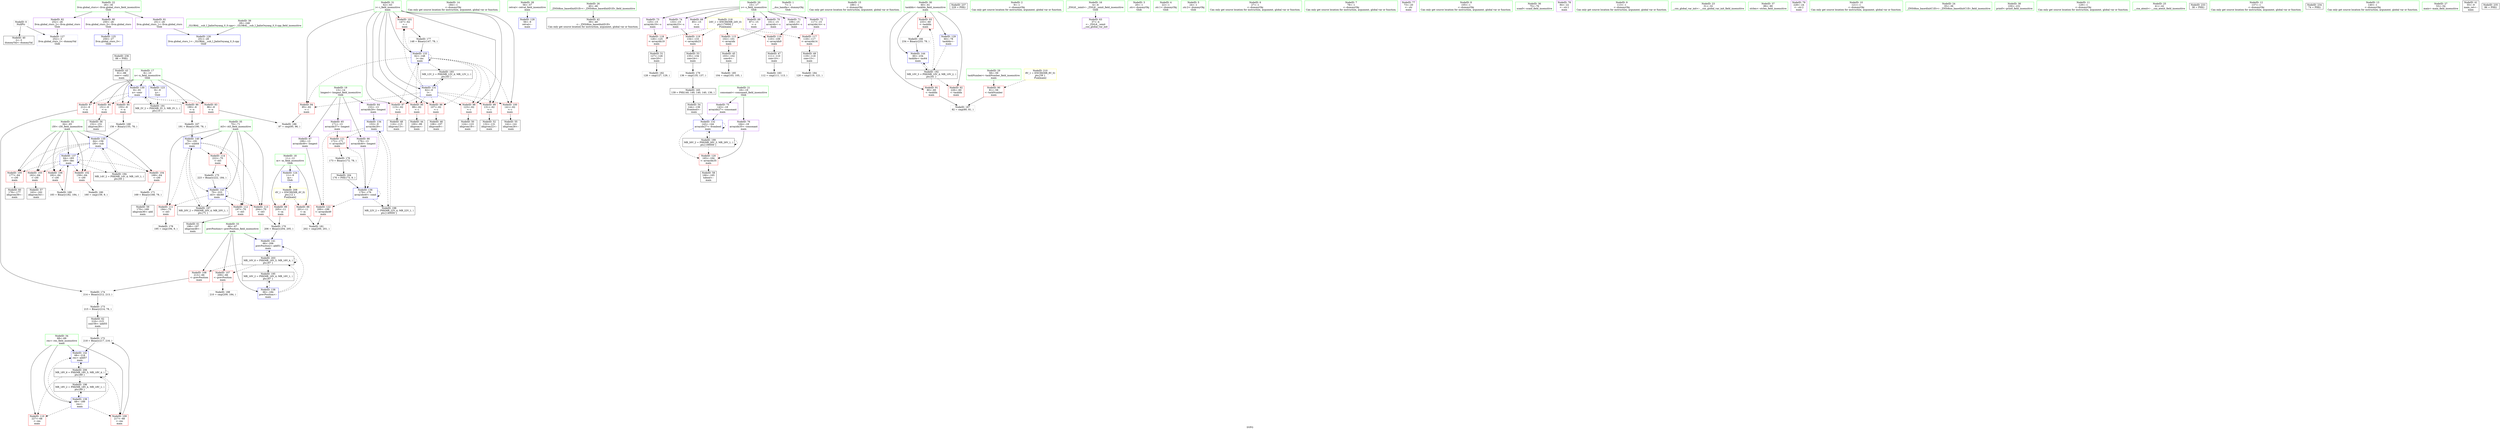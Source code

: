digraph "SVFG" {
	label="SVFG";

	Node0x55f0bead34e0 [shape=record,color=grey,label="{NodeID: 0\nNullPtr}"];
	Node0x55f0bead34e0 -> Node0x55f0beaec810[style=solid];
	Node0x55f0bead34e0 -> Node0x55f0beaf30b0[style=solid];
	Node0x55f0beaf6dd0 [shape=record,color=grey,label="{NodeID: 180\n160 = cmp(159, 9, )\n}"];
	Node0x55f0beaecfc0 [shape=record,color=red,label="{NodeID: 97\n115\<--62\n\<--i\nmain\n}"];
	Node0x55f0beaecfc0 -> Node0x55f0beaedf10[style=solid];
	Node0x55f0bead4f60 [shape=record,color=green,label="{NodeID: 14\n184\<--1\n\<--dummyObj\nCan only get source location for instruction, argument, global var or function.}"];
	Node0x55f0beaf14b0 [shape=record,color=black,label="{NodeID: 194\nMR_14V_2 = PHI(MR_14V_4, MR_14V_1, )\npts\{65 \}\n}"];
	Node0x55f0beaf14b0 -> Node0x55f0beaf3760[style=dashed];
	Node0x55f0beaedb20 [shape=record,color=red,label="{NodeID: 111\n194\<--70\n\<--i43\nmain\n}"];
	Node0x55f0beaedb20 -> Node0x55f0beaf6ad0[style=solid];
	Node0x55f0beaebd90 [shape=record,color=green,label="{NodeID: 28\n56\<--57\nretval\<--retval_field_insensitive\nmain\n}"];
	Node0x55f0beaebd90 -> Node0x55f0beaf31b0[style=solid];
	Node0x55f0beb05070 [shape=record,color=yellow,style=double,label="{NodeID: 208\n4V_1 = ENCHI(MR_4V_0)\npts\{12 \}\nFun[main]}"];
	Node0x55f0beb05070 -> Node0x55f0beaf0020[style=dashed];
	Node0x55f0beb05070 -> Node0x55f0beaf00f0[style=dashed];
	Node0x55f0beaf2eb0 [shape=record,color=blue,label="{NodeID: 125\n250\<--27\nllvm.global_ctors_0\<--\nGlob }"];
	Node0x55f0beaec9e0 [shape=record,color=black,label="{NodeID: 42\n39\<--40\n\<--_ZNSt8ios_base4InitD1Ev\nCan only get source location for instruction, argument, global var or function.}"];
	Node0x55f0beaf3aa0 [shape=record,color=blue,label="{NodeID: 139\n68\<--189\nres\<--\nmain\n}"];
	Node0x55f0beaf3aa0 -> Node0x55f0beaed980[style=dashed];
	Node0x55f0beaf3aa0 -> Node0x55f0beaeda50[style=dashed];
	Node0x55f0beaf3aa0 -> Node0x55f0beaf3d10[style=dashed];
	Node0x55f0beaf3aa0 -> Node0x55f0beb00e50[style=dashed];
	Node0x55f0beaf3aa0 -> Node0x55f0beb04050[style=dashed];
	Node0x55f0beaee590 [shape=record,color=black,label="{NodeID: 56\n152\<--151\nidxprom28\<--\nmain\n}"];
	Node0x55f0beb0f8b0 [shape=record,color=black,label="{NodeID: 236\n88 = PHI()\n}"];
	Node0x55f0beb0f8b0 -> Node0x55f0beaecae0[style=solid];
	Node0x55f0beaef0f0 [shape=record,color=purple,label="{NodeID: 70\n101\<--15\narrayidx\<--s\nmain\n}"];
	Node0x55f0beaef0f0 -> Node0x55f0beaede60[style=solid];
	Node0x55f0beaf5a50 [shape=record,color=grey,label="{NodeID: 167\n191 = Binary(190, 78, )\n}"];
	Node0x55f0beaf5a50 -> Node0x55f0beaf3b70[style=solid];
	Node0x55f0beaefce0 [shape=record,color=red,label="{NodeID: 84\n151\<--8\n\<--n\nmain\n}"];
	Node0x55f0beaefce0 -> Node0x55f0beaee590[style=solid];
	Node0x55f0bead3e10 [shape=record,color=green,label="{NodeID: 1\n7\<--1\n__dso_handle\<--dummyObj\nGlob }"];
	Node0x55f0beaf6f50 [shape=record,color=grey,label="{NodeID: 181\n202 = cmp(200, 201, )\n}"];
	Node0x55f0beaed090 [shape=record,color=red,label="{NodeID: 98\n123\<--62\n\<--i\nmain\n}"];
	Node0x55f0beaed090 -> Node0x55f0beaee0b0[style=solid];
	Node0x55f0bead5030 [shape=record,color=green,label="{NodeID: 15\n189\<--1\n\<--dummyObj\nCan only get source location for instruction, argument, global var or function.}"];
	Node0x55f0beaf15a0 [shape=record,color=black,label="{NodeID: 195\nMR_16V_2 = PHI(MR_16V_4, MR_16V_1, )\npts\{67 \}\n}"];
	Node0x55f0beaf15a0 -> Node0x55f0beaf39d0[style=dashed];
	Node0x55f0beaedbf0 [shape=record,color=red,label="{NodeID: 112\n197\<--70\n\<--i43\nmain\n}"];
	Node0x55f0beaedbf0 -> Node0x55f0beaee9a0[style=solid];
	Node0x55f0beaebe60 [shape=record,color=green,label="{NodeID: 29\n58\<--59\ntaskNumber\<--taskNumber_field_insensitive\nmain\n}"];
	Node0x55f0beaebe60 -> Node0x55f0beaf01c0[style=solid];
	Node0x55f0beaf2fb0 [shape=record,color=blue,label="{NodeID: 126\n251\<--28\nllvm.global_ctors_1\<--_GLOBAL__sub_I_JialinOuyang_0_0.cpp\nGlob }"];
	Node0x55f0beaecae0 [shape=record,color=black,label="{NodeID: 43\n91\<--88\nconv\<--call2\nmain\n}"];
	Node0x55f0beaecae0 -> Node0x55f0beaf3350[style=solid];
	Node0x55f0beaf3b70 [shape=record,color=blue,label="{NodeID: 140\n70\<--191\ni43\<--sub44\nmain\n}"];
	Node0x55f0beaf3b70 -> Node0x55f0beaedb20[style=dashed];
	Node0x55f0beaf3b70 -> Node0x55f0beaedbf0[style=dashed];
	Node0x55f0beaf3b70 -> Node0x55f0beaedcc0[style=dashed];
	Node0x55f0beaf3b70 -> Node0x55f0beaedd90[style=dashed];
	Node0x55f0beaf3b70 -> Node0x55f0beaf3de0[style=dashed];
	Node0x55f0beaf3b70 -> Node0x55f0beb01350[style=dashed];
	Node0x55f0beaee660 [shape=record,color=black,label="{NodeID: 57\n163\<--162\nidxprom34\<--\nmain\n}"];
	Node0x55f0beb0fa10 [shape=record,color=black,label="{NodeID: 237\n229 = PHI()\n}"];
	Node0x55f0beaef1c0 [shape=record,color=purple,label="{NodeID: 71\n109\<--15\narrayidx9\<--s\nmain\n}"];
	Node0x55f0beaef1c0 -> Node0x55f0beaf2700[style=solid];
	Node0x55f0beaf5bd0 [shape=record,color=grey,label="{NodeID: 168\n156 = Binary(155, 78, )\n}"];
	Node0x55f0beaf5bd0 -> Node0x55f0beaf3760[style=solid];
	Node0x55f0beaefdb0 [shape=record,color=red,label="{NodeID: 85\n155\<--8\n\<--n\nmain\n}"];
	Node0x55f0beaefdb0 -> Node0x55f0beaf5bd0[style=solid];
	Node0x55f0bead25f0 [shape=record,color=green,label="{NodeID: 2\n9\<--1\n\<--dummyObj\nCan only get source location for instruction, argument, global var or function.}"];
	Node0x55f0beaf70d0 [shape=record,color=grey,label="{NodeID: 182\n128 = cmp(127, 129, )\n}"];
	Node0x55f0beaed160 [shape=record,color=red,label="{NodeID: 99\n131\<--62\n\<--i\nmain\n}"];
	Node0x55f0beaed160 -> Node0x55f0beaee250[style=solid];
	Node0x55f0bead4310 [shape=record,color=green,label="{NodeID: 16\n4\<--6\n_ZStL8__ioinit\<--_ZStL8__ioinit_field_insensitive\nGlob }"];
	Node0x55f0bead4310 -> Node0x55f0beaeeb40[style=solid];
	Node0x55f0beb00e50 [shape=record,color=black,label="{NodeID: 196\nMR_18V_2 = PHI(MR_18V_4, MR_18V_1, )\npts\{69 \}\n}"];
	Node0x55f0beb00e50 -> Node0x55f0beaf3aa0[style=dashed];
	Node0x55f0beaedcc0 [shape=record,color=red,label="{NodeID: 113\n204\<--70\n\<--i43\nmain\n}"];
	Node0x55f0beaedcc0 -> Node0x55f0beaf5ed0[style=solid];
	Node0x55f0beaebf30 [shape=record,color=green,label="{NodeID: 30\n60\<--61\ntaskIdx\<--taskIdx_field_insensitive\nmain\n}"];
	Node0x55f0beaebf30 -> Node0x55f0beaf0290[style=solid];
	Node0x55f0beaebf30 -> Node0x55f0beaf0360[style=solid];
	Node0x55f0beaebf30 -> Node0x55f0beaf0430[style=solid];
	Node0x55f0beaebf30 -> Node0x55f0beaf3280[style=solid];
	Node0x55f0beaebf30 -> Node0x55f0beaf3eb0[style=solid];
	Node0x55f0beb05230 [shape=record,color=yellow,style=double,label="{NodeID: 210\n8V_1 = ENCHI(MR_8V_0)\npts\{59 \}\nFun[main]}"];
	Node0x55f0beb05230 -> Node0x55f0beaf01c0[style=dashed];
	Node0x55f0beaf30b0 [shape=record,color=blue, style = dotted,label="{NodeID: 127\n252\<--3\nllvm.global_ctors_2\<--dummyVal\nGlob }"];
	Node0x55f0beaecbb0 [shape=record,color=black,label="{NodeID: 44\n100\<--99\nidxprom\<--\nmain\n}"];
	Node0x55f0beaf3c40 [shape=record,color=blue,label="{NodeID: 141\n66\<--206\nprevPosition\<--add51\nmain\n}"];
	Node0x55f0beaf3c40 -> Node0x55f0beb03150[style=dashed];
	Node0x55f0beaee730 [shape=record,color=black,label="{NodeID: 58\n166\<--165\ntobool\<--\nmain\n}"];
	Node0x55f0beaef290 [shape=record,color=purple,label="{NodeID: 72\n117\<--15\narrayidx14\<--s\nmain\n}"];
	Node0x55f0beaef290 -> Node0x55f0beaf27d0[style=solid];
	Node0x55f0beaf5d50 [shape=record,color=grey,label="{NodeID: 169\n183 = Binary(182, 184, )\n}"];
	Node0x55f0beaf5d50 -> Node0x55f0beaf3900[style=solid];
	Node0x55f0beaefe80 [shape=record,color=red,label="{NodeID: 86\n190\<--8\n\<--n\nmain\n}"];
	Node0x55f0beaefe80 -> Node0x55f0beaf5a50[style=solid];
	Node0x55f0bead3680 [shape=record,color=green,label="{NodeID: 3\n20\<--1\n.str\<--dummyObj\nGlob }"];
	Node0x55f0beaf7250 [shape=record,color=grey,label="{NodeID: 183\n112 = cmp(111, 113, )\n}"];
	Node0x55f0beaed230 [shape=record,color=red,label="{NodeID: 100\n141\<--62\n\<--i\nmain\n}"];
	Node0x55f0beaed230 -> Node0x55f0beaee4c0[style=solid];
	Node0x55f0bead43e0 [shape=record,color=green,label="{NodeID: 17\n8\<--10\nn\<--n_field_insensitive\nGlob }"];
	Node0x55f0bead43e0 -> Node0x55f0beaefc10[style=solid];
	Node0x55f0bead43e0 -> Node0x55f0beaefce0[style=solid];
	Node0x55f0bead43e0 -> Node0x55f0beaefdb0[style=solid];
	Node0x55f0bead43e0 -> Node0x55f0beaefe80[style=solid];
	Node0x55f0bead43e0 -> Node0x55f0beaeff50[style=solid];
	Node0x55f0bead43e0 -> Node0x55f0beaf2cb0[style=solid];
	Node0x55f0bead43e0 -> Node0x55f0beaf3350[style=solid];
	Node0x55f0beb01350 [shape=record,color=black,label="{NodeID: 197\nMR_20V_2 = PHI(MR_20V_4, MR_20V_1, )\npts\{71 \}\n}"];
	Node0x55f0beb01350 -> Node0x55f0beaf3b70[style=dashed];
	Node0x55f0beaedd90 [shape=record,color=red,label="{NodeID: 114\n222\<--70\n\<--i43\nmain\n}"];
	Node0x55f0beaedd90 -> Node0x55f0beaf6650[style=solid];
	Node0x55f0beaec000 [shape=record,color=green,label="{NodeID: 31\n62\<--63\ni\<--i_field_insensitive\nmain\n}"];
	Node0x55f0beaec000 -> Node0x55f0beaf0500[style=solid];
	Node0x55f0beaec000 -> Node0x55f0beaf05d0[style=solid];
	Node0x55f0beaec000 -> Node0x55f0beaecef0[style=solid];
	Node0x55f0beaec000 -> Node0x55f0beaecfc0[style=solid];
	Node0x55f0beaec000 -> Node0x55f0beaed090[style=solid];
	Node0x55f0beaec000 -> Node0x55f0beaed160[style=solid];
	Node0x55f0beaec000 -> Node0x55f0beaed230[style=solid];
	Node0x55f0beaec000 -> Node0x55f0beaed300[style=solid];
	Node0x55f0beaec000 -> Node0x55f0beaf3420[style=solid];
	Node0x55f0beaec000 -> Node0x55f0beaf35c0[style=solid];
	Node0x55f0beaf31b0 [shape=record,color=blue,label="{NodeID: 128\n56\<--9\nretval\<--\nmain\n}"];
	Node0x55f0beaecc80 [shape=record,color=black,label="{NodeID: 45\n103\<--102\nconv6\<--\nmain\n}"];
	Node0x55f0beaecc80 -> Node0x55f0beaf7550[style=solid];
	Node0x55f0beaf3d10 [shape=record,color=blue,label="{NodeID: 142\n68\<--218\nres\<--add57\nmain\n}"];
	Node0x55f0beaf3d10 -> Node0x55f0beb04050[style=dashed];
	Node0x55f0beaee800 [shape=record,color=black,label="{NodeID: 59\n170\<--169\nidxprom36\<--add\nmain\n}"];
	Node0x55f0beaef360 [shape=record,color=purple,label="{NodeID: 73\n125\<--15\narrayidx19\<--s\nmain\n}"];
	Node0x55f0beaef360 -> Node0x55f0beaf28a0[style=solid];
	Node0x55f0beaf5ed0 [shape=record,color=grey,label="{NodeID: 170\n206 = Binary(204, 205, )\n}"];
	Node0x55f0beaf5ed0 -> Node0x55f0beaf3c40[style=solid];
	Node0x55f0beaeff50 [shape=record,color=red,label="{NodeID: 87\n212\<--8\n\<--n\nmain\n}"];
	Node0x55f0beaeff50 -> Node0x55f0beaf64d0[style=solid];
	Node0x55f0bead3c30 [shape=record,color=green,label="{NodeID: 4\n22\<--1\n.str.1\<--dummyObj\nGlob }"];
	Node0x55f0beaf73d0 [shape=record,color=grey,label="{NodeID: 184\n120 = cmp(119, 121, )\n}"];
	Node0x55f0beaed300 [shape=record,color=red,label="{NodeID: 101\n147\<--62\n\<--i\nmain\n}"];
	Node0x55f0beaed300 -> Node0x55f0beaf6950[style=solid];
	Node0x55f0bead44b0 [shape=record,color=green,label="{NodeID: 18\n11\<--12\nm\<--m_field_insensitive\nGlob }"];
	Node0x55f0bead44b0 -> Node0x55f0beaf0020[style=solid];
	Node0x55f0bead44b0 -> Node0x55f0beaf00f0[style=solid];
	Node0x55f0bead44b0 -> Node0x55f0beaf2db0[style=solid];
	Node0x55f0beb01850 [shape=record,color=black,label="{NodeID: 198\nMR_22V_2 = PHI(MR_22V_4, MR_22V_1, )\npts\{140000 \}\n}"];
	Node0x55f0beb01850 -> Node0x55f0beaf3690[style=dashed];
	Node0x55f0beaede60 [shape=record,color=red,label="{NodeID: 115\n102\<--101\n\<--arrayidx\nmain\n}"];
	Node0x55f0beaede60 -> Node0x55f0beaecc80[style=solid];
	Node0x55f0beaec0d0 [shape=record,color=green,label="{NodeID: 32\n64\<--65\ni30\<--i30_field_insensitive\nmain\n}"];
	Node0x55f0beaec0d0 -> Node0x55f0beaed3d0[style=solid];
	Node0x55f0beaec0d0 -> Node0x55f0beaed4a0[style=solid];
	Node0x55f0beaec0d0 -> Node0x55f0beaed570[style=solid];
	Node0x55f0beaec0d0 -> Node0x55f0beaed640[style=solid];
	Node0x55f0beaec0d0 -> Node0x55f0beaed710[style=solid];
	Node0x55f0beaec0d0 -> Node0x55f0beaf3760[style=solid];
	Node0x55f0beaec0d0 -> Node0x55f0beaf3900[style=solid];
	Node0x55f0beaf3280 [shape=record,color=blue,label="{NodeID: 129\n60\<--78\ntaskIdx\<--\nmain\n}"];
	Node0x55f0beaf3280 -> Node0x55f0beaf0ab0[style=dashed];
	Node0x55f0beaecd50 [shape=record,color=black,label="{NodeID: 46\n108\<--107\nidxprom8\<--\nmain\n}"];
	Node0x55f0beaf3de0 [shape=record,color=blue,label="{NodeID: 143\n70\<--223\ni43\<--dec60\nmain\n}"];
	Node0x55f0beaf3de0 -> Node0x55f0beaedb20[style=dashed];
	Node0x55f0beaf3de0 -> Node0x55f0beaedbf0[style=dashed];
	Node0x55f0beaf3de0 -> Node0x55f0beaedcc0[style=dashed];
	Node0x55f0beaf3de0 -> Node0x55f0beaedd90[style=dashed];
	Node0x55f0beaf3de0 -> Node0x55f0beaf3de0[style=dashed];
	Node0x55f0beaf3de0 -> Node0x55f0beb01350[style=dashed];
	Node0x55f0beaee8d0 [shape=record,color=black,label="{NodeID: 60\n178\<--177\nidxprom39\<--\nmain\n}"];
	Node0x55f0beaef430 [shape=record,color=purple,label="{NodeID: 74\n133\<--15\narrayidx23\<--s\nmain\n}"];
	Node0x55f0beaef430 -> Node0x55f0beaf2970[style=solid];
	Node0x55f0beaf6050 [shape=record,color=grey,label="{NodeID: 171\n169 = Binary(168, 78, )\n}"];
	Node0x55f0beaf6050 -> Node0x55f0beaee800[style=solid];
	Node0x55f0beaf0020 [shape=record,color=red,label="{NodeID: 88\n201\<--11\n\<--m\nmain\n}"];
	Node0x55f0beaf0020 -> Node0x55f0beaf6f50[style=solid];
	Node0x55f0bead3800 [shape=record,color=green,label="{NodeID: 5\n24\<--1\n.str.2\<--dummyObj\nGlob }"];
	Node0x55f0beaf7550 [shape=record,color=grey,label="{NodeID: 185\n104 = cmp(103, 105, )\n}"];
	Node0x55f0beaed3d0 [shape=record,color=red,label="{NodeID: 102\n159\<--64\n\<--i30\nmain\n}"];
	Node0x55f0beaed3d0 -> Node0x55f0beaf6dd0[style=solid];
	Node0x55f0bead4580 [shape=record,color=green,label="{NodeID: 19\n13\<--14\nlongest\<--longest_field_insensitive\nGlob }"];
	Node0x55f0bead4580 -> Node0x55f0beaeec10[style=solid];
	Node0x55f0bead4580 -> Node0x55f0beaeece0[style=solid];
	Node0x55f0bead4580 -> Node0x55f0beaeedb0[style=solid];
	Node0x55f0bead4580 -> Node0x55f0beaeee80[style=solid];
	Node0x55f0beb01d50 [shape=record,color=black,label="{NodeID: 199\nMR_26V_2 = PHI(MR_26V_3, MR_26V_1, )\npts\{190000 \}\n}"];
	Node0x55f0beb01d50 -> Node0x55f0beaf2a40[style=dashed];
	Node0x55f0beb01d50 -> Node0x55f0beaf34f0[style=dashed];
	Node0x55f0beb01d50 -> Node0x55f0beb01d50[style=dashed];
	Node0x55f0beaf2700 [shape=record,color=red,label="{NodeID: 116\n110\<--109\n\<--arrayidx9\nmain\n}"];
	Node0x55f0beaf2700 -> Node0x55f0beaece20[style=solid];
	Node0x55f0beaec1a0 [shape=record,color=green,label="{NodeID: 33\n66\<--67\nprevPosition\<--prevPosition_field_insensitive\nmain\n}"];
	Node0x55f0beaec1a0 -> Node0x55f0beaed7e0[style=solid];
	Node0x55f0beaec1a0 -> Node0x55f0beaed8b0[style=solid];
	Node0x55f0beaec1a0 -> Node0x55f0beaf39d0[style=solid];
	Node0x55f0beaec1a0 -> Node0x55f0beaf3c40[style=solid];
	Node0x55f0beaf3350 [shape=record,color=blue,label="{NodeID: 130\n8\<--91\nn\<--conv\nmain\n}"];
	Node0x55f0beaf3350 -> Node0x55f0beaefc10[style=dashed];
	Node0x55f0beaf3350 -> Node0x55f0beaefce0[style=dashed];
	Node0x55f0beaf3350 -> Node0x55f0beaefdb0[style=dashed];
	Node0x55f0beaf3350 -> Node0x55f0beaefe80[style=dashed];
	Node0x55f0beaf3350 -> Node0x55f0beaeff50[style=dashed];
	Node0x55f0beaf3350 -> Node0x55f0beafe530[style=dashed];
	Node0x55f0beaece20 [shape=record,color=black,label="{NodeID: 47\n111\<--110\nconv10\<--\nmain\n}"];
	Node0x55f0beaece20 -> Node0x55f0beaf7250[style=solid];
	Node0x55f0beaf3eb0 [shape=record,color=blue,label="{NodeID: 144\n60\<--234\ntaskIdx\<--inc64\nmain\n}"];
	Node0x55f0beaf3eb0 -> Node0x55f0beaf0ab0[style=dashed];
	Node0x55f0beaee9a0 [shape=record,color=black,label="{NodeID: 61\n198\<--197\nidxprom48\<--\nmain\n}"];
	Node0x55f0beaef500 [shape=record,color=purple,label="{NodeID: 75\n143\<--18\narrayidx27\<--consonant\nmain\n}"];
	Node0x55f0beaef500 -> Node0x55f0beaf34f0[style=solid];
	Node0x55f0beaf61d0 [shape=record,color=grey,label="{NodeID: 172\n218 = Binary(217, 216, )\n}"];
	Node0x55f0beaf61d0 -> Node0x55f0beaf3d10[style=solid];
	Node0x55f0beaf00f0 [shape=record,color=red,label="{NodeID: 89\n205\<--11\n\<--m\nmain\n}"];
	Node0x55f0beaf00f0 -> Node0x55f0beaf5ed0[style=solid];
	Node0x55f0bead4a80 [shape=record,color=green,label="{NodeID: 6\n27\<--1\n\<--dummyObj\nCan only get source location for instruction, argument, global var or function.}"];
	Node0x55f0beaf76d0 [shape=record,color=grey,label="{NodeID: 186\n97 = cmp(95, 96, )\n}"];
	Node0x55f0beaed4a0 [shape=record,color=red,label="{NodeID: 103\n162\<--64\n\<--i30\nmain\n}"];
	Node0x55f0beaed4a0 -> Node0x55f0beaee660[style=solid];
	Node0x55f0bead4650 [shape=record,color=green,label="{NodeID: 20\n15\<--17\ns\<--s_field_insensitive\nGlob }"];
	Node0x55f0bead4650 -> Node0x55f0beaeef50[style=solid];
	Node0x55f0bead4650 -> Node0x55f0beaef020[style=solid];
	Node0x55f0bead4650 -> Node0x55f0beaef0f0[style=solid];
	Node0x55f0bead4650 -> Node0x55f0beaef1c0[style=solid];
	Node0x55f0bead4650 -> Node0x55f0beaef290[style=solid];
	Node0x55f0bead4650 -> Node0x55f0beaef360[style=solid];
	Node0x55f0bead4650 -> Node0x55f0beaef430[style=solid];
	Node0x55f0beaf27d0 [shape=record,color=red,label="{NodeID: 117\n118\<--117\n\<--arrayidx14\nmain\n}"];
	Node0x55f0beaf27d0 -> Node0x55f0beaedfe0[style=solid];
	Node0x55f0beaec270 [shape=record,color=green,label="{NodeID: 34\n68\<--69\nres\<--res_field_insensitive\nmain\n}"];
	Node0x55f0beaec270 -> Node0x55f0beaed980[style=solid];
	Node0x55f0beaec270 -> Node0x55f0beaeda50[style=solid];
	Node0x55f0beaec270 -> Node0x55f0beaf3aa0[style=solid];
	Node0x55f0beaec270 -> Node0x55f0beaf3d10[style=solid];
	Node0x55f0beaf3420 [shape=record,color=blue,label="{NodeID: 131\n62\<--9\ni\<--\nmain\n}"];
	Node0x55f0beaf3420 -> Node0x55f0beaf0500[style=dashed];
	Node0x55f0beaf3420 -> Node0x55f0beaf05d0[style=dashed];
	Node0x55f0beaf3420 -> Node0x55f0beaecef0[style=dashed];
	Node0x55f0beaf3420 -> Node0x55f0beaecfc0[style=dashed];
	Node0x55f0beaf3420 -> Node0x55f0beaed090[style=dashed];
	Node0x55f0beaf3420 -> Node0x55f0beaed160[style=dashed];
	Node0x55f0beaf3420 -> Node0x55f0beaed230[style=dashed];
	Node0x55f0beaf3420 -> Node0x55f0beaed300[style=dashed];
	Node0x55f0beaf3420 -> Node0x55f0beaf35c0[style=dashed];
	Node0x55f0beaf3420 -> Node0x55f0beaf0fb0[style=dashed];
	Node0x55f0beaedf10 [shape=record,color=black,label="{NodeID: 48\n116\<--115\nidxprom13\<--\nmain\n}"];
	Node0x55f0beaeea70 [shape=record,color=black,label="{NodeID: 62\n216\<--215\nconv56\<--add55\nmain\n}"];
	Node0x55f0beaeea70 -> Node0x55f0beaf61d0[style=solid];
	Node0x55f0beaef5d0 [shape=record,color=purple,label="{NodeID: 76\n164\<--18\narrayidx35\<--consonant\nmain\n}"];
	Node0x55f0beaef5d0 -> Node0x55f0beaf2a40[style=solid];
	Node0x55f0beaf6350 [shape=record,color=grey,label="{NodeID: 173\n215 = Binary(214, 78, )\n}"];
	Node0x55f0beaf6350 -> Node0x55f0beaeea70[style=solid];
	Node0x55f0beaf01c0 [shape=record,color=red,label="{NodeID: 90\n81\<--58\n\<--taskNumber\nmain\n}"];
	Node0x55f0beaf01c0 -> Node0x55f0beaf7850[style=solid];
	Node0x55f0bead4b10 [shape=record,color=green,label="{NodeID: 7\n78\<--1\n\<--dummyObj\nCan only get source location for instruction, argument, global var or function.}"];
	Node0x55f0beaf7850 [shape=record,color=grey,label="{NodeID: 187\n82 = cmp(80, 81, )\n}"];
	Node0x55f0beaed570 [shape=record,color=red,label="{NodeID: 104\n168\<--64\n\<--i30\nmain\n}"];
	Node0x55f0beaed570 -> Node0x55f0beaf6050[style=solid];
	Node0x55f0bead4720 [shape=record,color=green,label="{NodeID: 21\n18\<--19\nconsonant\<--consonant_field_insensitive\nGlob }"];
	Node0x55f0bead4720 -> Node0x55f0beaef500[style=solid];
	Node0x55f0bead4720 -> Node0x55f0beaef5d0[style=solid];
	Node0x55f0beaf28a0 [shape=record,color=red,label="{NodeID: 118\n126\<--125\n\<--arrayidx19\nmain\n}"];
	Node0x55f0beaf28a0 -> Node0x55f0beaee180[style=solid];
	Node0x55f0beaec340 [shape=record,color=green,label="{NodeID: 35\n70\<--71\ni43\<--i43_field_insensitive\nmain\n}"];
	Node0x55f0beaec340 -> Node0x55f0beaedb20[style=solid];
	Node0x55f0beaec340 -> Node0x55f0beaedbf0[style=solid];
	Node0x55f0beaec340 -> Node0x55f0beaedcc0[style=solid];
	Node0x55f0beaec340 -> Node0x55f0beaedd90[style=solid];
	Node0x55f0beaec340 -> Node0x55f0beaf3b70[style=solid];
	Node0x55f0beaec340 -> Node0x55f0beaf3de0[style=solid];
	Node0x55f0beaf34f0 [shape=record,color=blue,label="{NodeID: 132\n143\<--144\narrayidx27\<--frombool\nmain\n}"];
	Node0x55f0beaf34f0 -> Node0x55f0beaf2a40[style=dashed];
	Node0x55f0beaf34f0 -> Node0x55f0beaf34f0[style=dashed];
	Node0x55f0beaf34f0 -> Node0x55f0beb01d50[style=dashed];
	Node0x55f0beaedfe0 [shape=record,color=black,label="{NodeID: 49\n119\<--118\nconv15\<--\nmain\n}"];
	Node0x55f0beaedfe0 -> Node0x55f0beaf73d0[style=solid];
	Node0x55f0beaeeb40 [shape=record,color=purple,label="{NodeID: 63\n37\<--4\n\<--_ZStL8__ioinit\n__cxx_global_var_init\n}"];
	Node0x55f0beaef6a0 [shape=record,color=purple,label="{NodeID: 77\n73\<--20\n\<--.str\nmain\n}"];
	Node0x55f0beaf64d0 [shape=record,color=grey,label="{NodeID: 174\n214 = Binary(212, 213, )\n}"];
	Node0x55f0beaf64d0 -> Node0x55f0beaf6350[style=solid];
	Node0x55f0beaf0290 [shape=record,color=red,label="{NodeID: 91\n80\<--60\n\<--taskIdx\nmain\n}"];
	Node0x55f0beaf0290 -> Node0x55f0beaf7850[style=solid];
	Node0x55f0bead4ba0 [shape=record,color=green,label="{NodeID: 8\n105\<--1\n\<--dummyObj\nCan only get source location for instruction, argument, global var or function.}"];
	Node0x55f0beaf79d0 [shape=record,color=grey,label="{NodeID: 188\n210 = cmp(209, 184, )\n}"];
	Node0x55f0beaed640 [shape=record,color=red,label="{NodeID: 105\n177\<--64\n\<--i30\nmain\n}"];
	Node0x55f0beaed640 -> Node0x55f0beaee8d0[style=solid];
	Node0x55f0bead47f0 [shape=record,color=green,label="{NodeID: 22\n26\<--30\nllvm.global_ctors\<--llvm.global_ctors_field_insensitive\nGlob }"];
	Node0x55f0bead47f0 -> Node0x55f0beaef910[style=solid];
	Node0x55f0bead47f0 -> Node0x55f0beaefa10[style=solid];
	Node0x55f0bead47f0 -> Node0x55f0beaefb10[style=solid];
	Node0x55f0beaf2970 [shape=record,color=red,label="{NodeID: 119\n134\<--133\n\<--arrayidx23\nmain\n}"];
	Node0x55f0beaf2970 -> Node0x55f0beaee320[style=solid];
	Node0x55f0beaec410 [shape=record,color=green,label="{NodeID: 36\n75\<--76\nscanf\<--scanf_field_insensitive\n}"];
	Node0x55f0beaf35c0 [shape=record,color=blue,label="{NodeID: 133\n62\<--148\ni\<--inc\nmain\n}"];
	Node0x55f0beaf35c0 -> Node0x55f0beaf0500[style=dashed];
	Node0x55f0beaf35c0 -> Node0x55f0beaf05d0[style=dashed];
	Node0x55f0beaf35c0 -> Node0x55f0beaecef0[style=dashed];
	Node0x55f0beaf35c0 -> Node0x55f0beaecfc0[style=dashed];
	Node0x55f0beaf35c0 -> Node0x55f0beaed090[style=dashed];
	Node0x55f0beaf35c0 -> Node0x55f0beaed160[style=dashed];
	Node0x55f0beaf35c0 -> Node0x55f0beaed230[style=dashed];
	Node0x55f0beaf35c0 -> Node0x55f0beaed300[style=dashed];
	Node0x55f0beaf35c0 -> Node0x55f0beaf35c0[style=dashed];
	Node0x55f0beaf35c0 -> Node0x55f0beaf0fb0[style=dashed];
	Node0x55f0beaee0b0 [shape=record,color=black,label="{NodeID: 50\n124\<--123\nidxprom18\<--\nmain\n}"];
	Node0x55f0beaeec10 [shape=record,color=purple,label="{NodeID: 64\n153\<--13\narrayidx29\<--longest\nmain\n}"];
	Node0x55f0beaeec10 -> Node0x55f0beaf3690[style=solid];
	Node0x55f0beaef770 [shape=record,color=purple,label="{NodeID: 78\n84\<--22\n\<--.str.1\nmain\n}"];
	Node0x55f0beaf6650 [shape=record,color=grey,label="{NodeID: 175\n223 = Binary(222, 184, )\n}"];
	Node0x55f0beaf6650 -> Node0x55f0beaf3de0[style=solid];
	Node0x55f0beaf0360 [shape=record,color=red,label="{NodeID: 92\n226\<--60\n\<--taskIdx\nmain\n}"];
	Node0x55f0bead3930 [shape=record,color=green,label="{NodeID: 9\n113\<--1\n\<--dummyObj\nCan only get source location for instruction, argument, global var or function.}"];
	Node0x55f0beaed710 [shape=record,color=red,label="{NodeID: 106\n182\<--64\n\<--i30\nmain\n}"];
	Node0x55f0beaed710 -> Node0x55f0beaf5d50[style=solid];
	Node0x55f0beaeb960 [shape=record,color=green,label="{NodeID: 23\n31\<--32\n__cxx_global_var_init\<--__cxx_global_var_init_field_insensitive\n}"];
	Node0x55f0beb03150 [shape=record,color=black,label="{NodeID: 203\nMR_16V_6 = PHI(MR_16V_5, MR_16V_4, )\npts\{67 \}\n}"];
	Node0x55f0beb03150 -> Node0x55f0beaed7e0[style=dashed];
	Node0x55f0beb03150 -> Node0x55f0beaed8b0[style=dashed];
	Node0x55f0beb03150 -> Node0x55f0beaf3c40[style=dashed];
	Node0x55f0beb03150 -> Node0x55f0beaf15a0[style=dashed];
	Node0x55f0beb03150 -> Node0x55f0beb03150[style=dashed];
	Node0x55f0beaf2a40 [shape=record,color=red,label="{NodeID: 120\n165\<--164\n\<--arrayidx35\nmain\n}"];
	Node0x55f0beaf2a40 -> Node0x55f0beaee730[style=solid];
	Node0x55f0beaec510 [shape=record,color=green,label="{NodeID: 37\n89\<--90\nstrlen\<--strlen_field_insensitive\n}"];
	Node0x55f0beaf3690 [shape=record,color=blue,label="{NodeID: 134\n153\<--9\narrayidx29\<--\nmain\n}"];
	Node0x55f0beaf3690 -> Node0x55f0beaf2b10[style=dashed];
	Node0x55f0beaf3690 -> Node0x55f0beaf2be0[style=dashed];
	Node0x55f0beaf3690 -> Node0x55f0beaf3830[style=dashed];
	Node0x55f0beaf3690 -> Node0x55f0beb01850[style=dashed];
	Node0x55f0beaee180 [shape=record,color=black,label="{NodeID: 51\n127\<--126\nconv20\<--\nmain\n}"];
	Node0x55f0beaee180 -> Node0x55f0beaf70d0[style=solid];
	Node0x55f0beaeece0 [shape=record,color=purple,label="{NodeID: 65\n171\<--13\narrayidx37\<--longest\nmain\n}"];
	Node0x55f0beaeece0 -> Node0x55f0beaf2b10[style=solid];
	Node0x55f0beaef840 [shape=record,color=purple,label="{NodeID: 79\n228\<--24\n\<--.str.2\nmain\n}"];
	Node0x55f0beaf67d0 [shape=record,color=grey,label="{NodeID: 176\n173 = Binary(172, 78, )\n}"];
	Node0x55f0beaf67d0 -> Node0x55f0be8bab50[style=solid];
	Node0x55f0beaf0430 [shape=record,color=red,label="{NodeID: 93\n233\<--60\n\<--taskIdx\nmain\n}"];
	Node0x55f0beaf0430 -> Node0x55f0beaf58d0[style=solid];
	Node0x55f0bead39c0 [shape=record,color=green,label="{NodeID: 10\n121\<--1\n\<--dummyObj\nCan only get source location for instruction, argument, global var or function.}"];
	Node0x55f0beaed7e0 [shape=record,color=red,label="{NodeID: 107\n209\<--66\n\<--prevPosition\nmain\n}"];
	Node0x55f0beaed7e0 -> Node0x55f0beaf79d0[style=solid];
	Node0x55f0beaeb9f0 [shape=record,color=green,label="{NodeID: 24\n35\<--36\n_ZNSt8ios_base4InitC1Ev\<--_ZNSt8ios_base4InitC1Ev_field_insensitive\n}"];
	Node0x55f0beaf2b10 [shape=record,color=red,label="{NodeID: 121\n172\<--171\n\<--arrayidx37\nmain\n}"];
	Node0x55f0beaf2b10 -> Node0x55f0beaf67d0[style=solid];
	Node0x55f0beaec610 [shape=record,color=green,label="{NodeID: 38\n230\<--231\nprintf\<--printf_field_insensitive\n}"];
	Node0x55f0beb05930 [shape=record,color=yellow,style=double,label="{NodeID: 218\n24V_1 = ENCHI(MR_24V_0)\npts\{170000 \}\nFun[main]}"];
	Node0x55f0beb05930 -> Node0x55f0beaede60[style=dashed];
	Node0x55f0beb05930 -> Node0x55f0beaf2700[style=dashed];
	Node0x55f0beb05930 -> Node0x55f0beaf27d0[style=dashed];
	Node0x55f0beb05930 -> Node0x55f0beaf28a0[style=dashed];
	Node0x55f0beb05930 -> Node0x55f0beaf2970[style=dashed];
	Node0x55f0beaf3760 [shape=record,color=blue,label="{NodeID: 135\n64\<--156\ni30\<--sub\nmain\n}"];
	Node0x55f0beaf3760 -> Node0x55f0beaed3d0[style=dashed];
	Node0x55f0beaf3760 -> Node0x55f0beaed4a0[style=dashed];
	Node0x55f0beaf3760 -> Node0x55f0beaed570[style=dashed];
	Node0x55f0beaf3760 -> Node0x55f0beaed640[style=dashed];
	Node0x55f0beaf3760 -> Node0x55f0beaed710[style=dashed];
	Node0x55f0beaf3760 -> Node0x55f0beaf3900[style=dashed];
	Node0x55f0beaf3760 -> Node0x55f0beaf14b0[style=dashed];
	Node0x55f0beaee250 [shape=record,color=black,label="{NodeID: 52\n132\<--131\nidxprom22\<--\nmain\n}"];
	Node0x55f0beaeedb0 [shape=record,color=purple,label="{NodeID: 66\n179\<--13\narrayidx40\<--longest\nmain\n}"];
	Node0x55f0beaeedb0 -> Node0x55f0beaf3830[style=solid];
	Node0x55f0beaef910 [shape=record,color=purple,label="{NodeID: 80\n250\<--26\nllvm.global_ctors_0\<--llvm.global_ctors\nGlob }"];
	Node0x55f0beaef910 -> Node0x55f0beaf2eb0[style=solid];
	Node0x55f0beaf6950 [shape=record,color=grey,label="{NodeID: 177\n148 = Binary(147, 78, )\n}"];
	Node0x55f0beaf6950 -> Node0x55f0beaf35c0[style=solid];
	Node0x55f0beaf0500 [shape=record,color=red,label="{NodeID: 94\n95\<--62\n\<--i\nmain\n}"];
	Node0x55f0beaf0500 -> Node0x55f0beaf76d0[style=solid];
	Node0x55f0bead3a90 [shape=record,color=green,label="{NodeID: 11\n129\<--1\n\<--dummyObj\nCan only get source location for instruction, argument, global var or function.}"];
	Node0x55f0beafe530 [shape=record,color=black,label="{NodeID: 191\nMR_2V_2 = PHI(MR_2V_3, MR_2V_1, )\npts\{10 \}\n}"];
	Node0x55f0beafe530 -> Node0x55f0beaf3350[style=dashed];
	Node0x55f0beaed8b0 [shape=record,color=red,label="{NodeID: 108\n213\<--66\n\<--prevPosition\nmain\n}"];
	Node0x55f0beaed8b0 -> Node0x55f0beaf64d0[style=solid];
	Node0x55f0beaebac0 [shape=record,color=green,label="{NodeID: 25\n41\<--42\n__cxa_atexit\<--__cxa_atexit_field_insensitive\n}"];
	Node0x55f0beaf2be0 [shape=record,color=red,label="{NodeID: 122\n200\<--199\n\<--arrayidx49\nmain\n}"];
	Node0x55f0beaf2be0 -> Node0x55f0beaf6f50[style=solid];
	Node0x55f0beaec710 [shape=record,color=green,label="{NodeID: 39\n28\<--246\n_GLOBAL__sub_I_JialinOuyang_0_0.cpp\<--_GLOBAL__sub_I_JialinOuyang_0_0.cpp_field_insensitive\n}"];
	Node0x55f0beaec710 -> Node0x55f0beaf2fb0[style=solid];
	Node0x55f0beaf3830 [shape=record,color=blue,label="{NodeID: 136\n179\<--176\narrayidx40\<--cond\nmain\n}"];
	Node0x55f0beaf3830 -> Node0x55f0beaf2b10[style=dashed];
	Node0x55f0beaf3830 -> Node0x55f0beaf2be0[style=dashed];
	Node0x55f0beaf3830 -> Node0x55f0beaf3830[style=dashed];
	Node0x55f0beaf3830 -> Node0x55f0beb01850[style=dashed];
	Node0x55f0beaee320 [shape=record,color=black,label="{NodeID: 53\n135\<--134\nconv24\<--\nmain\n}"];
	Node0x55f0beaee320 -> Node0x55f0beaf6c50[style=solid];
	Node0x55f0beb0f5b0 [shape=record,color=black,label="{NodeID: 233\n38 = PHI()\n}"];
	Node0x55f0beaeee80 [shape=record,color=purple,label="{NodeID: 67\n199\<--13\narrayidx49\<--longest\nmain\n}"];
	Node0x55f0beaeee80 -> Node0x55f0beaf2be0[style=solid];
	Node0x55f0be8bab50 [shape=record,color=black,label="{NodeID: 164\n176 = PHI(173, 9, )\n}"];
	Node0x55f0be8bab50 -> Node0x55f0beaf3830[style=solid];
	Node0x55f0beaefa10 [shape=record,color=purple,label="{NodeID: 81\n251\<--26\nllvm.global_ctors_1\<--llvm.global_ctors\nGlob }"];
	Node0x55f0beaefa10 -> Node0x55f0beaf2fb0[style=solid];
	Node0x55f0beaf6ad0 [shape=record,color=grey,label="{NodeID: 178\n195 = cmp(194, 9, )\n}"];
	Node0x55f0beaf05d0 [shape=record,color=red,label="{NodeID: 95\n99\<--62\n\<--i\nmain\n}"];
	Node0x55f0beaf05d0 -> Node0x55f0beaecbb0[style=solid];
	Node0x55f0bead4dc0 [shape=record,color=green,label="{NodeID: 12\n137\<--1\n\<--dummyObj\nCan only get source location for instruction, argument, global var or function.}"];
	Node0x55f0beaf0ab0 [shape=record,color=black,label="{NodeID: 192\nMR_10V_3 = PHI(MR_10V_4, MR_10V_2, )\npts\{61 \}\n}"];
	Node0x55f0beaf0ab0 -> Node0x55f0beaf0290[style=dashed];
	Node0x55f0beaf0ab0 -> Node0x55f0beaf0360[style=dashed];
	Node0x55f0beaf0ab0 -> Node0x55f0beaf0430[style=dashed];
	Node0x55f0beaf0ab0 -> Node0x55f0beaf3eb0[style=dashed];
	Node0x55f0beaed980 [shape=record,color=red,label="{NodeID: 109\n217\<--68\n\<--res\nmain\n}"];
	Node0x55f0beaed980 -> Node0x55f0beaf61d0[style=solid];
	Node0x55f0beaebb90 [shape=record,color=green,label="{NodeID: 26\n40\<--46\n_ZNSt8ios_base4InitD1Ev\<--_ZNSt8ios_base4InitD1Ev_field_insensitive\n}"];
	Node0x55f0beaebb90 -> Node0x55f0beaec9e0[style=solid];
	Node0x55f0beb04050 [shape=record,color=black,label="{NodeID: 206\nMR_18V_6 = PHI(MR_18V_5, MR_18V_4, )\npts\{69 \}\n}"];
	Node0x55f0beb04050 -> Node0x55f0beaed980[style=dashed];
	Node0x55f0beb04050 -> Node0x55f0beaeda50[style=dashed];
	Node0x55f0beb04050 -> Node0x55f0beaf3d10[style=dashed];
	Node0x55f0beb04050 -> Node0x55f0beb00e50[style=dashed];
	Node0x55f0beb04050 -> Node0x55f0beb04050[style=dashed];
	Node0x55f0beaf2cb0 [shape=record,color=blue,label="{NodeID: 123\n8\<--9\nn\<--\nGlob }"];
	Node0x55f0beaf2cb0 -> Node0x55f0beafe530[style=dashed];
	Node0x55f0beaec810 [shape=record,color=black,label="{NodeID: 40\n2\<--3\ndummyVal\<--dummyVal\n}"];
	Node0x55f0beaf3900 [shape=record,color=blue,label="{NodeID: 137\n64\<--183\ni30\<--dec\nmain\n}"];
	Node0x55f0beaf3900 -> Node0x55f0beaed3d0[style=dashed];
	Node0x55f0beaf3900 -> Node0x55f0beaed4a0[style=dashed];
	Node0x55f0beaf3900 -> Node0x55f0beaed570[style=dashed];
	Node0x55f0beaf3900 -> Node0x55f0beaed640[style=dashed];
	Node0x55f0beaf3900 -> Node0x55f0beaed710[style=dashed];
	Node0x55f0beaf3900 -> Node0x55f0beaf3900[style=dashed];
	Node0x55f0beaf3900 -> Node0x55f0beaf14b0[style=dashed];
	Node0x55f0beaee3f0 [shape=record,color=black,label="{NodeID: 54\n144\<--139\nfrombool\<--\nmain\n}"];
	Node0x55f0beaee3f0 -> Node0x55f0beaf34f0[style=solid];
	Node0x55f0beb0f6b0 [shape=record,color=black,label="{NodeID: 234\n74 = PHI()\n}"];
	Node0x55f0beaeef50 [shape=record,color=purple,label="{NodeID: 68\n85\<--15\n\<--s\nmain\n}"];
	Node0x55f0beaf5270 [shape=record,color=black,label="{NodeID: 165\n139 = PHI(140, 140, 140, 140, 136, )\n}"];
	Node0x55f0beaf5270 -> Node0x55f0beaee3f0[style=solid];
	Node0x55f0beaefb10 [shape=record,color=purple,label="{NodeID: 82\n252\<--26\nllvm.global_ctors_2\<--llvm.global_ctors\nGlob }"];
	Node0x55f0beaefb10 -> Node0x55f0beaf30b0[style=solid];
	Node0x55f0beaf6c50 [shape=record,color=grey,label="{NodeID: 179\n136 = cmp(135, 137, )\n}"];
	Node0x55f0beaf6c50 -> Node0x55f0beaf5270[style=solid];
	Node0x55f0beaecef0 [shape=record,color=red,label="{NodeID: 96\n107\<--62\n\<--i\nmain\n}"];
	Node0x55f0beaecef0 -> Node0x55f0beaecd50[style=solid];
	Node0x55f0bead4e90 [shape=record,color=green,label="{NodeID: 13\n140\<--1\n\<--dummyObj\nCan only get source location for instruction, argument, global var or function.}"];
	Node0x55f0beaf0fb0 [shape=record,color=black,label="{NodeID: 193\nMR_12V_2 = PHI(MR_12V_4, MR_12V_1, )\npts\{63 \}\n}"];
	Node0x55f0beaf0fb0 -> Node0x55f0beaf3420[style=dashed];
	Node0x55f0beaeda50 [shape=record,color=red,label="{NodeID: 110\n227\<--68\n\<--res\nmain\n}"];
	Node0x55f0beaebc90 [shape=record,color=green,label="{NodeID: 27\n53\<--54\nmain\<--main_field_insensitive\n}"];
	Node0x55f0beaf2db0 [shape=record,color=blue,label="{NodeID: 124\n11\<--9\nm\<--\nGlob }"];
	Node0x55f0beaf2db0 -> Node0x55f0beb05070[style=dashed];
	Node0x55f0beaec910 [shape=record,color=black,label="{NodeID: 41\n55\<--9\nmain_ret\<--\nmain\n}"];
	Node0x55f0beaf39d0 [shape=record,color=blue,label="{NodeID: 138\n66\<--184\nprevPosition\<--\nmain\n}"];
	Node0x55f0beaf39d0 -> Node0x55f0beaf3c40[style=dashed];
	Node0x55f0beaf39d0 -> Node0x55f0beaf15a0[style=dashed];
	Node0x55f0beaf39d0 -> Node0x55f0beb03150[style=dashed];
	Node0x55f0beaee4c0 [shape=record,color=black,label="{NodeID: 55\n142\<--141\nidxprom26\<--\nmain\n}"];
	Node0x55f0beb0f7b0 [shape=record,color=black,label="{NodeID: 235\n86 = PHI()\n}"];
	Node0x55f0beaef020 [shape=record,color=purple,label="{NodeID: 69\n87\<--15\n\<--s\nmain\n}"];
	Node0x55f0beaf58d0 [shape=record,color=grey,label="{NodeID: 166\n234 = Binary(233, 78, )\n}"];
	Node0x55f0beaf58d0 -> Node0x55f0beaf3eb0[style=solid];
	Node0x55f0beaefc10 [shape=record,color=red,label="{NodeID: 83\n96\<--8\n\<--n\nmain\n}"];
	Node0x55f0beaefc10 -> Node0x55f0beaf76d0[style=solid];
}
